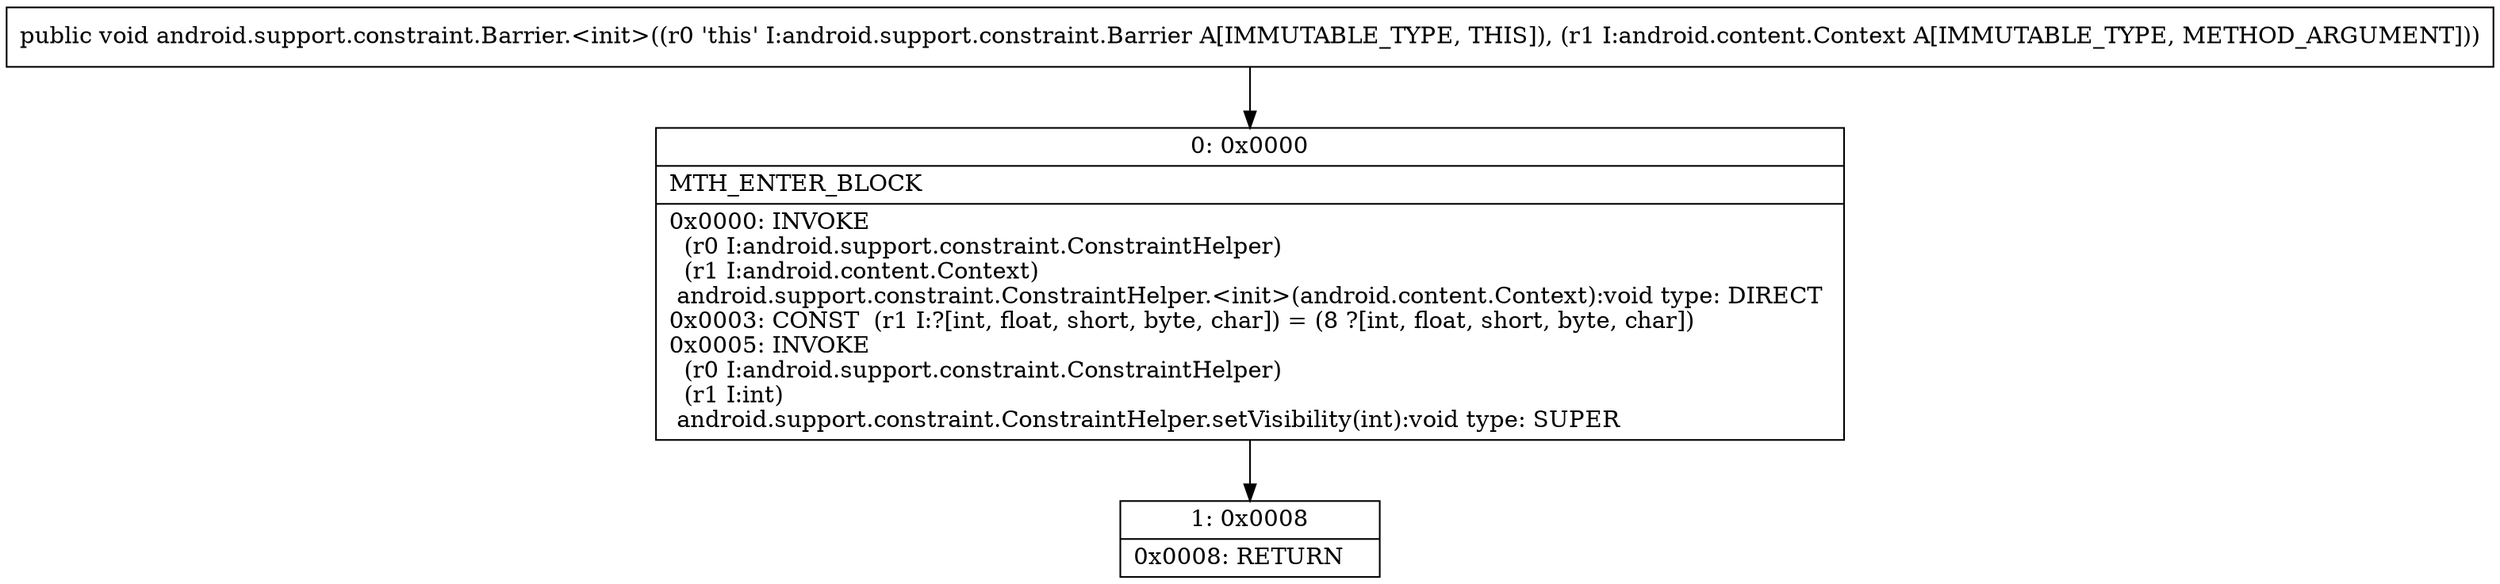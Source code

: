 digraph "CFG forandroid.support.constraint.Barrier.\<init\>(Landroid\/content\/Context;)V" {
Node_0 [shape=record,label="{0\:\ 0x0000|MTH_ENTER_BLOCK\l|0x0000: INVOKE  \l  (r0 I:android.support.constraint.ConstraintHelper)\l  (r1 I:android.content.Context)\l android.support.constraint.ConstraintHelper.\<init\>(android.content.Context):void type: DIRECT \l0x0003: CONST  (r1 I:?[int, float, short, byte, char]) = (8 ?[int, float, short, byte, char]) \l0x0005: INVOKE  \l  (r0 I:android.support.constraint.ConstraintHelper)\l  (r1 I:int)\l android.support.constraint.ConstraintHelper.setVisibility(int):void type: SUPER \l}"];
Node_1 [shape=record,label="{1\:\ 0x0008|0x0008: RETURN   \l}"];
MethodNode[shape=record,label="{public void android.support.constraint.Barrier.\<init\>((r0 'this' I:android.support.constraint.Barrier A[IMMUTABLE_TYPE, THIS]), (r1 I:android.content.Context A[IMMUTABLE_TYPE, METHOD_ARGUMENT])) }"];
MethodNode -> Node_0;
Node_0 -> Node_1;
}

